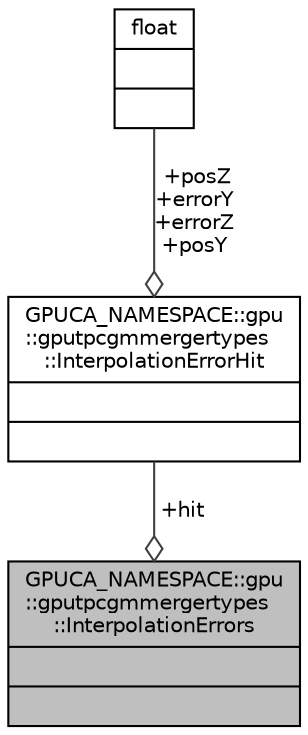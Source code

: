 digraph "GPUCA_NAMESPACE::gpu::gputpcgmmergertypes::InterpolationErrors"
{
 // INTERACTIVE_SVG=YES
  bgcolor="transparent";
  edge [fontname="Helvetica",fontsize="10",labelfontname="Helvetica",labelfontsize="10"];
  node [fontname="Helvetica",fontsize="10",shape=record];
  Node1 [label="{GPUCA_NAMESPACE::gpu\l::gputpcgmmergertypes\l::InterpolationErrors\n||}",height=0.2,width=0.4,color="black", fillcolor="grey75", style="filled", fontcolor="black"];
  Node2 -> Node1 [color="grey25",fontsize="10",style="solid",label=" +hit" ,arrowhead="odiamond",fontname="Helvetica"];
  Node2 [label="{GPUCA_NAMESPACE::gpu\l::gputpcgmmergertypes\l::InterpolationErrorHit\n||}",height=0.2,width=0.4,color="black",URL="$de/d0b/structGPUCA__NAMESPACE_1_1gpu_1_1gputpcgmmergertypes_1_1InterpolationErrorHit.html"];
  Node3 -> Node2 [color="grey25",fontsize="10",style="solid",label=" +posZ\n+errorY\n+errorZ\n+posY" ,arrowhead="odiamond",fontname="Helvetica"];
  Node3 [label="{float\n||}",height=0.2,width=0.4,color="black",URL="$d4/dc3/classfloat.html"];
}
